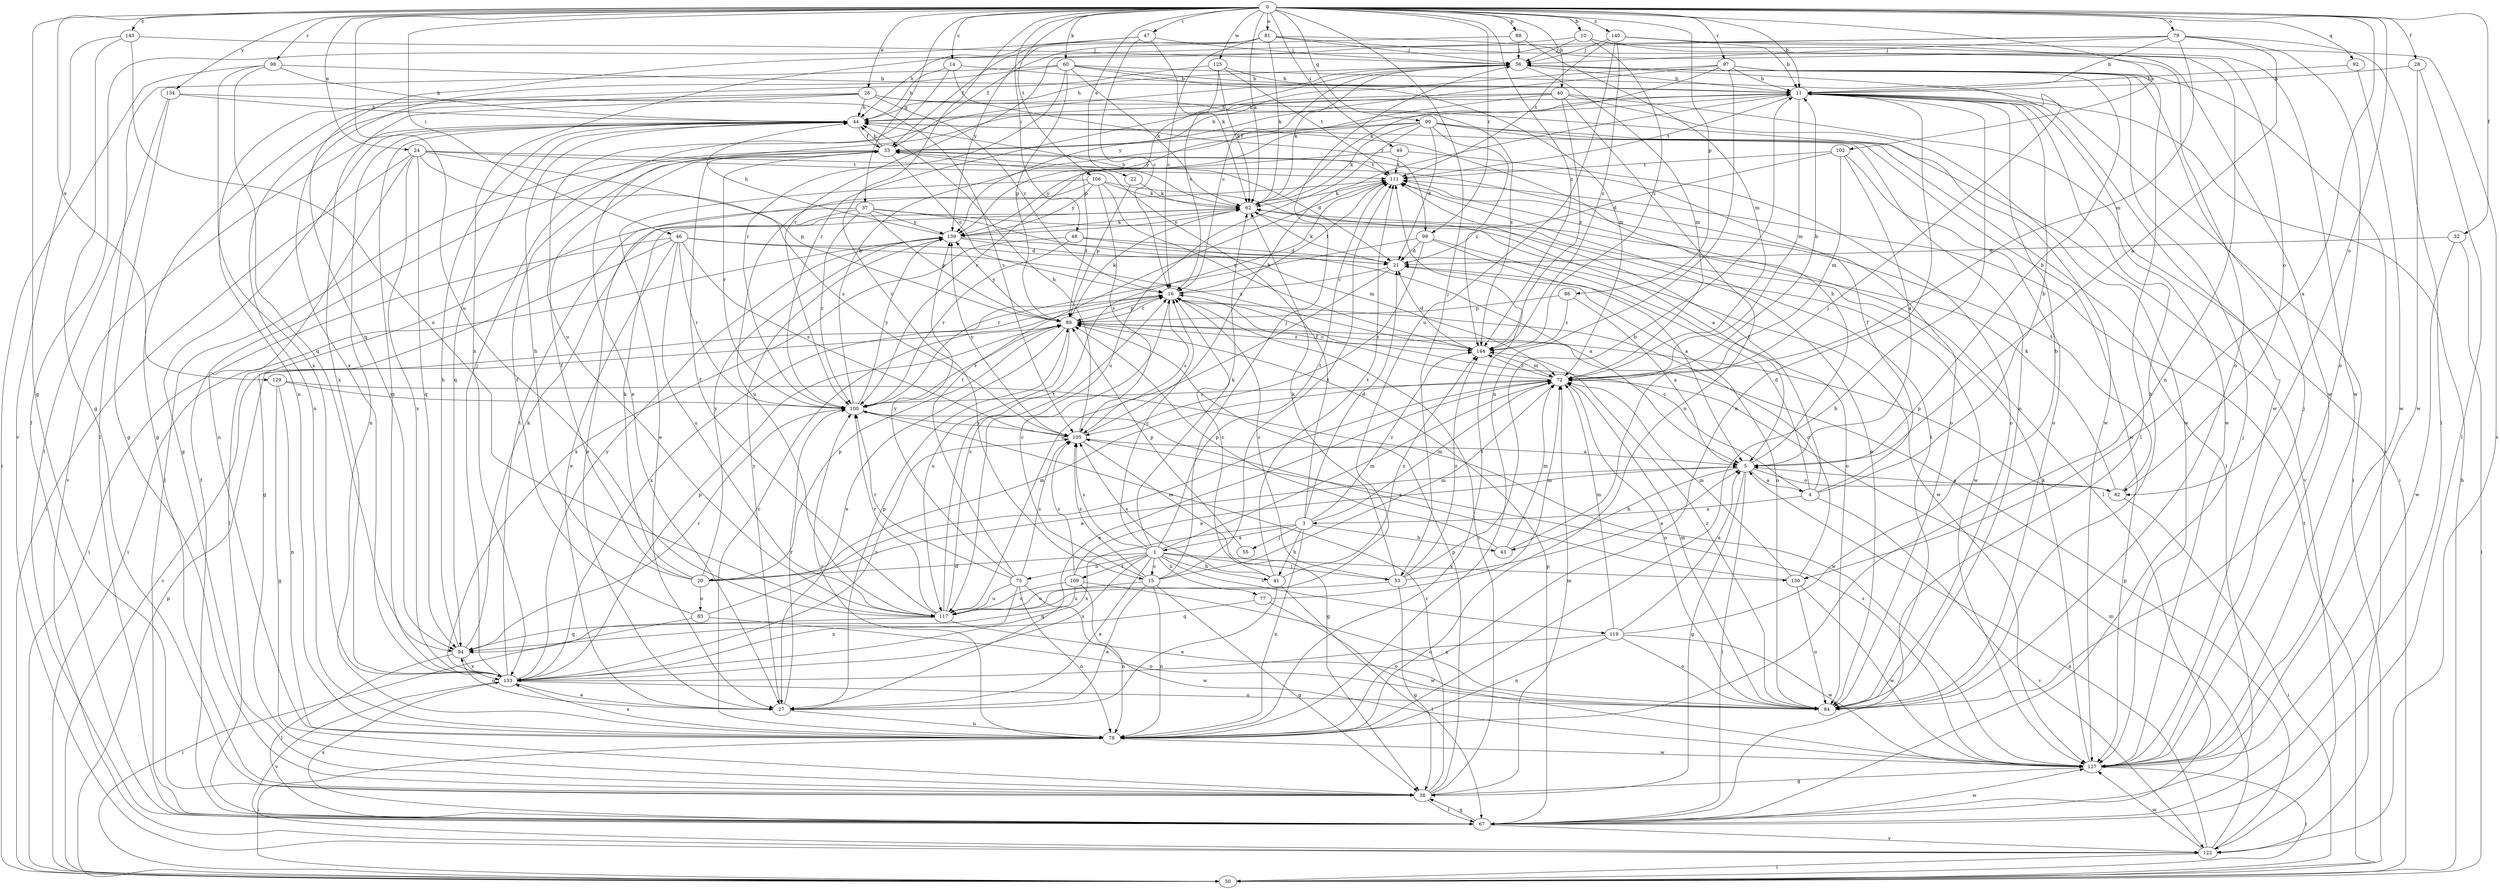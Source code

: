 strict digraph  {
0;
1;
3;
4;
5;
10;
11;
14;
15;
16;
20;
21;
22;
24;
26;
27;
28;
32;
33;
37;
38;
40;
41;
43;
44;
46;
47;
48;
49;
50;
53;
55;
56;
60;
62;
67;
72;
75;
77;
78;
79;
81;
82;
83;
84;
86;
88;
89;
90;
92;
94;
97;
98;
99;
100;
102;
105;
106;
109;
111;
117;
119;
122;
125;
127;
129;
130;
133;
134;
139;
140;
143;
144;
0 -> 10  [label=b];
0 -> 11  [label=b];
0 -> 14  [label=c];
0 -> 15  [label=c];
0 -> 22  [label=e];
0 -> 24  [label=e];
0 -> 26  [label=e];
0 -> 28  [label=f];
0 -> 32  [label=f];
0 -> 37  [label=g];
0 -> 38  [label=g];
0 -> 40  [label=h];
0 -> 46  [label=i];
0 -> 47  [label=i];
0 -> 48  [label=i];
0 -> 49  [label=i];
0 -> 53  [label=j];
0 -> 60  [label=k];
0 -> 62  [label=k];
0 -> 79  [label=o];
0 -> 81  [label=o];
0 -> 82  [label=o];
0 -> 86  [label=p];
0 -> 88  [label=p];
0 -> 90  [label=q];
0 -> 92  [label=q];
0 -> 97  [label=r];
0 -> 98  [label=r];
0 -> 99  [label=r];
0 -> 102  [label=s];
0 -> 106  [label=t];
0 -> 117  [label=u];
0 -> 125  [label=w];
0 -> 129  [label=x];
0 -> 130  [label=x];
0 -> 134  [label=y];
0 -> 140  [label=z];
0 -> 143  [label=z];
0 -> 144  [label=z];
1 -> 15  [label=c];
1 -> 16  [label=c];
1 -> 20  [label=d];
1 -> 27  [label=e];
1 -> 41  [label=h];
1 -> 53  [label=j];
1 -> 62  [label=k];
1 -> 72  [label=m];
1 -> 75  [label=n];
1 -> 77  [label=n];
1 -> 105  [label=s];
1 -> 109  [label=t];
1 -> 111  [label=t];
1 -> 119  [label=v];
1 -> 130  [label=x];
1 -> 133  [label=x];
3 -> 1  [label=a];
3 -> 21  [label=d];
3 -> 33  [label=f];
3 -> 41  [label=h];
3 -> 43  [label=h];
3 -> 55  [label=j];
3 -> 72  [label=m];
3 -> 78  [label=n];
3 -> 133  [label=x];
3 -> 144  [label=z];
4 -> 3  [label=a];
4 -> 11  [label=b];
4 -> 16  [label=c];
4 -> 21  [label=d];
4 -> 33  [label=f];
4 -> 111  [label=t];
4 -> 122  [label=v];
5 -> 4  [label=a];
5 -> 38  [label=g];
5 -> 43  [label=h];
5 -> 44  [label=h];
5 -> 67  [label=l];
5 -> 82  [label=o];
5 -> 56  [label=b];
10 -> 56  [label=j];
10 -> 78  [label=n];
10 -> 82  [label=o];
10 -> 133  [label=x];
10 -> 144  [label=z];
11 -> 44  [label=h];
11 -> 50  [label=i];
11 -> 72  [label=m];
11 -> 78  [label=n];
11 -> 111  [label=t];
11 -> 127  [label=w];
14 -> 11  [label=b];
14 -> 44  [label=h];
14 -> 99  [label=r];
14 -> 117  [label=u];
15 -> 16  [label=c];
15 -> 27  [label=e];
15 -> 38  [label=g];
15 -> 56  [label=j];
15 -> 72  [label=m];
15 -> 78  [label=n];
15 -> 105  [label=s];
15 -> 111  [label=t];
15 -> 117  [label=u];
16 -> 89  [label=p];
16 -> 105  [label=s];
16 -> 111  [label=t];
16 -> 133  [label=x];
20 -> 5  [label=a];
20 -> 33  [label=f];
20 -> 44  [label=h];
20 -> 62  [label=k];
20 -> 72  [label=m];
20 -> 83  [label=o];
20 -> 89  [label=p];
20 -> 139  [label=y];
21 -> 16  [label=c];
21 -> 62  [label=k];
21 -> 84  [label=o];
21 -> 117  [label=u];
22 -> 62  [label=k];
22 -> 89  [label=p];
24 -> 50  [label=i];
24 -> 78  [label=n];
24 -> 84  [label=o];
24 -> 89  [label=p];
24 -> 94  [label=q];
24 -> 105  [label=s];
24 -> 111  [label=t];
24 -> 133  [label=x];
26 -> 16  [label=c];
26 -> 38  [label=g];
26 -> 44  [label=h];
26 -> 78  [label=n];
26 -> 127  [label=w];
26 -> 133  [label=x];
26 -> 144  [label=z];
27 -> 78  [label=n];
27 -> 89  [label=p];
27 -> 94  [label=q];
27 -> 100  [label=r];
27 -> 139  [label=y];
28 -> 11  [label=b];
28 -> 67  [label=l];
28 -> 127  [label=w];
32 -> 21  [label=d];
32 -> 50  [label=i];
32 -> 127  [label=w];
33 -> 11  [label=b];
33 -> 16  [label=c];
33 -> 21  [label=d];
33 -> 44  [label=h];
33 -> 67  [label=l];
33 -> 100  [label=r];
33 -> 111  [label=t];
37 -> 27  [label=e];
37 -> 38  [label=g];
37 -> 72  [label=m];
37 -> 89  [label=p];
37 -> 100  [label=r];
37 -> 127  [label=w];
37 -> 139  [label=y];
38 -> 16  [label=c];
38 -> 67  [label=l];
38 -> 72  [label=m];
38 -> 89  [label=p];
38 -> 100  [label=r];
40 -> 27  [label=e];
40 -> 44  [label=h];
40 -> 50  [label=i];
40 -> 78  [label=n];
40 -> 127  [label=w];
40 -> 139  [label=y];
40 -> 144  [label=z];
41 -> 16  [label=c];
41 -> 27  [label=e];
41 -> 67  [label=l];
41 -> 105  [label=s];
41 -> 111  [label=t];
41 -> 144  [label=z];
43 -> 56  [label=j];
43 -> 72  [label=m];
43 -> 89  [label=p];
44 -> 33  [label=f];
44 -> 38  [label=g];
44 -> 78  [label=n];
44 -> 84  [label=o];
44 -> 94  [label=q];
44 -> 122  [label=v];
44 -> 133  [label=x];
46 -> 21  [label=d];
46 -> 27  [label=e];
46 -> 50  [label=i];
46 -> 67  [label=l];
46 -> 100  [label=r];
46 -> 105  [label=s];
46 -> 117  [label=u];
46 -> 144  [label=z];
47 -> 16  [label=c];
47 -> 44  [label=h];
47 -> 56  [label=j];
47 -> 62  [label=k];
47 -> 67  [label=l];
48 -> 5  [label=a];
48 -> 21  [label=d];
48 -> 100  [label=r];
48 -> 133  [label=x];
49 -> 84  [label=o];
49 -> 111  [label=t];
49 -> 139  [label=y];
50 -> 11  [label=b];
50 -> 16  [label=c];
50 -> 89  [label=p];
50 -> 111  [label=t];
53 -> 5  [label=a];
53 -> 11  [label=b];
53 -> 16  [label=c];
53 -> 38  [label=g];
53 -> 62  [label=k];
53 -> 117  [label=u];
53 -> 144  [label=z];
55 -> 89  [label=p];
56 -> 11  [label=b];
56 -> 16  [label=c];
56 -> 44  [label=h];
56 -> 62  [label=k];
56 -> 72  [label=m];
56 -> 89  [label=p];
60 -> 11  [label=b];
60 -> 62  [label=k];
60 -> 67  [label=l];
60 -> 72  [label=m];
60 -> 89  [label=p];
60 -> 100  [label=r];
60 -> 127  [label=w];
60 -> 133  [label=x];
62 -> 44  [label=h];
62 -> 84  [label=o];
62 -> 139  [label=y];
67 -> 33  [label=f];
67 -> 38  [label=g];
67 -> 56  [label=j];
67 -> 89  [label=p];
67 -> 122  [label=v];
67 -> 127  [label=w];
67 -> 133  [label=x];
72 -> 11  [label=b];
72 -> 16  [label=c];
72 -> 27  [label=e];
72 -> 84  [label=o];
72 -> 100  [label=r];
72 -> 144  [label=z];
75 -> 78  [label=n];
75 -> 100  [label=r];
75 -> 105  [label=s];
75 -> 111  [label=t];
75 -> 117  [label=u];
75 -> 127  [label=w];
75 -> 133  [label=x];
75 -> 139  [label=y];
77 -> 72  [label=m];
77 -> 94  [label=q];
77 -> 127  [label=w];
78 -> 11  [label=b];
78 -> 16  [label=c];
78 -> 50  [label=i];
78 -> 100  [label=r];
78 -> 111  [label=t];
78 -> 127  [label=w];
78 -> 133  [label=x];
79 -> 5  [label=a];
79 -> 11  [label=b];
79 -> 56  [label=j];
79 -> 67  [label=l];
79 -> 72  [label=m];
79 -> 84  [label=o];
79 -> 94  [label=q];
79 -> 100  [label=r];
81 -> 16  [label=c];
81 -> 33  [label=f];
81 -> 56  [label=j];
81 -> 62  [label=k];
81 -> 84  [label=o];
81 -> 127  [label=w];
81 -> 139  [label=y];
82 -> 5  [label=a];
82 -> 50  [label=i];
82 -> 62  [label=k];
82 -> 89  [label=p];
82 -> 111  [label=t];
83 -> 33  [label=f];
83 -> 50  [label=i];
83 -> 72  [label=m];
83 -> 84  [label=o];
84 -> 11  [label=b];
84 -> 72  [label=m];
84 -> 111  [label=t];
84 -> 144  [label=z];
86 -> 5  [label=a];
86 -> 89  [label=p];
86 -> 144  [label=z];
88 -> 33  [label=f];
88 -> 56  [label=j];
88 -> 72  [label=m];
89 -> 16  [label=c];
89 -> 27  [label=e];
89 -> 62  [label=k];
89 -> 100  [label=r];
89 -> 117  [label=u];
89 -> 139  [label=y];
89 -> 144  [label=z];
90 -> 21  [label=d];
90 -> 33  [label=f];
90 -> 62  [label=k];
90 -> 67  [label=l];
90 -> 100  [label=r];
90 -> 117  [label=u];
90 -> 122  [label=v];
90 -> 127  [label=w];
90 -> 144  [label=z];
92 -> 11  [label=b];
92 -> 127  [label=w];
94 -> 44  [label=h];
94 -> 62  [label=k];
94 -> 67  [label=l];
94 -> 100  [label=r];
94 -> 133  [label=x];
97 -> 11  [label=b];
97 -> 62  [label=k];
97 -> 67  [label=l];
97 -> 78  [label=n];
97 -> 100  [label=r];
97 -> 122  [label=v];
97 -> 139  [label=y];
98 -> 11  [label=b];
98 -> 44  [label=h];
98 -> 50  [label=i];
98 -> 94  [label=q];
98 -> 133  [label=x];
99 -> 5  [label=a];
99 -> 21  [label=d];
99 -> 84  [label=o];
99 -> 100  [label=r];
99 -> 105  [label=s];
100 -> 11  [label=b];
100 -> 105  [label=s];
100 -> 139  [label=y];
102 -> 5  [label=a];
102 -> 21  [label=d];
102 -> 72  [label=m];
102 -> 84  [label=o];
102 -> 111  [label=t];
105 -> 5  [label=a];
105 -> 11  [label=b];
105 -> 38  [label=g];
105 -> 44  [label=h];
105 -> 139  [label=y];
106 -> 5  [label=a];
106 -> 27  [label=e];
106 -> 62  [label=k];
106 -> 105  [label=s];
106 -> 117  [label=u];
106 -> 139  [label=y];
106 -> 144  [label=z];
109 -> 5  [label=a];
109 -> 78  [label=n];
109 -> 84  [label=o];
109 -> 94  [label=q];
109 -> 105  [label=s];
109 -> 117  [label=u];
111 -> 62  [label=k];
111 -> 67  [label=l];
117 -> 16  [label=c];
117 -> 33  [label=f];
117 -> 84  [label=o];
117 -> 94  [label=q];
117 -> 100  [label=r];
117 -> 111  [label=t];
119 -> 5  [label=a];
119 -> 11  [label=b];
119 -> 72  [label=m];
119 -> 78  [label=n];
119 -> 84  [label=o];
119 -> 127  [label=w];
119 -> 133  [label=x];
122 -> 5  [label=a];
122 -> 50  [label=i];
122 -> 72  [label=m];
122 -> 89  [label=p];
122 -> 127  [label=w];
125 -> 11  [label=b];
125 -> 16  [label=c];
125 -> 62  [label=k];
125 -> 78  [label=n];
125 -> 111  [label=t];
127 -> 38  [label=g];
127 -> 50  [label=i];
127 -> 56  [label=j];
127 -> 62  [label=k];
127 -> 105  [label=s];
129 -> 38  [label=g];
129 -> 78  [label=n];
129 -> 100  [label=r];
129 -> 127  [label=w];
130 -> 16  [label=c];
130 -> 72  [label=m];
130 -> 84  [label=o];
130 -> 100  [label=r];
130 -> 127  [label=w];
133 -> 27  [label=e];
133 -> 56  [label=j];
133 -> 84  [label=o];
133 -> 89  [label=p];
133 -> 105  [label=s];
133 -> 111  [label=t];
133 -> 122  [label=v];
133 -> 139  [label=y];
134 -> 38  [label=g];
134 -> 44  [label=h];
134 -> 67  [label=l];
134 -> 105  [label=s];
139 -> 21  [label=d];
139 -> 44  [label=h];
139 -> 50  [label=i];
139 -> 62  [label=k];
139 -> 127  [label=w];
140 -> 11  [label=b];
140 -> 56  [label=j];
140 -> 111  [label=t];
140 -> 117  [label=u];
140 -> 122  [label=v];
140 -> 127  [label=w];
140 -> 144  [label=z];
143 -> 38  [label=g];
143 -> 56  [label=j];
143 -> 117  [label=u];
143 -> 122  [label=v];
144 -> 21  [label=d];
144 -> 72  [label=m];
}
